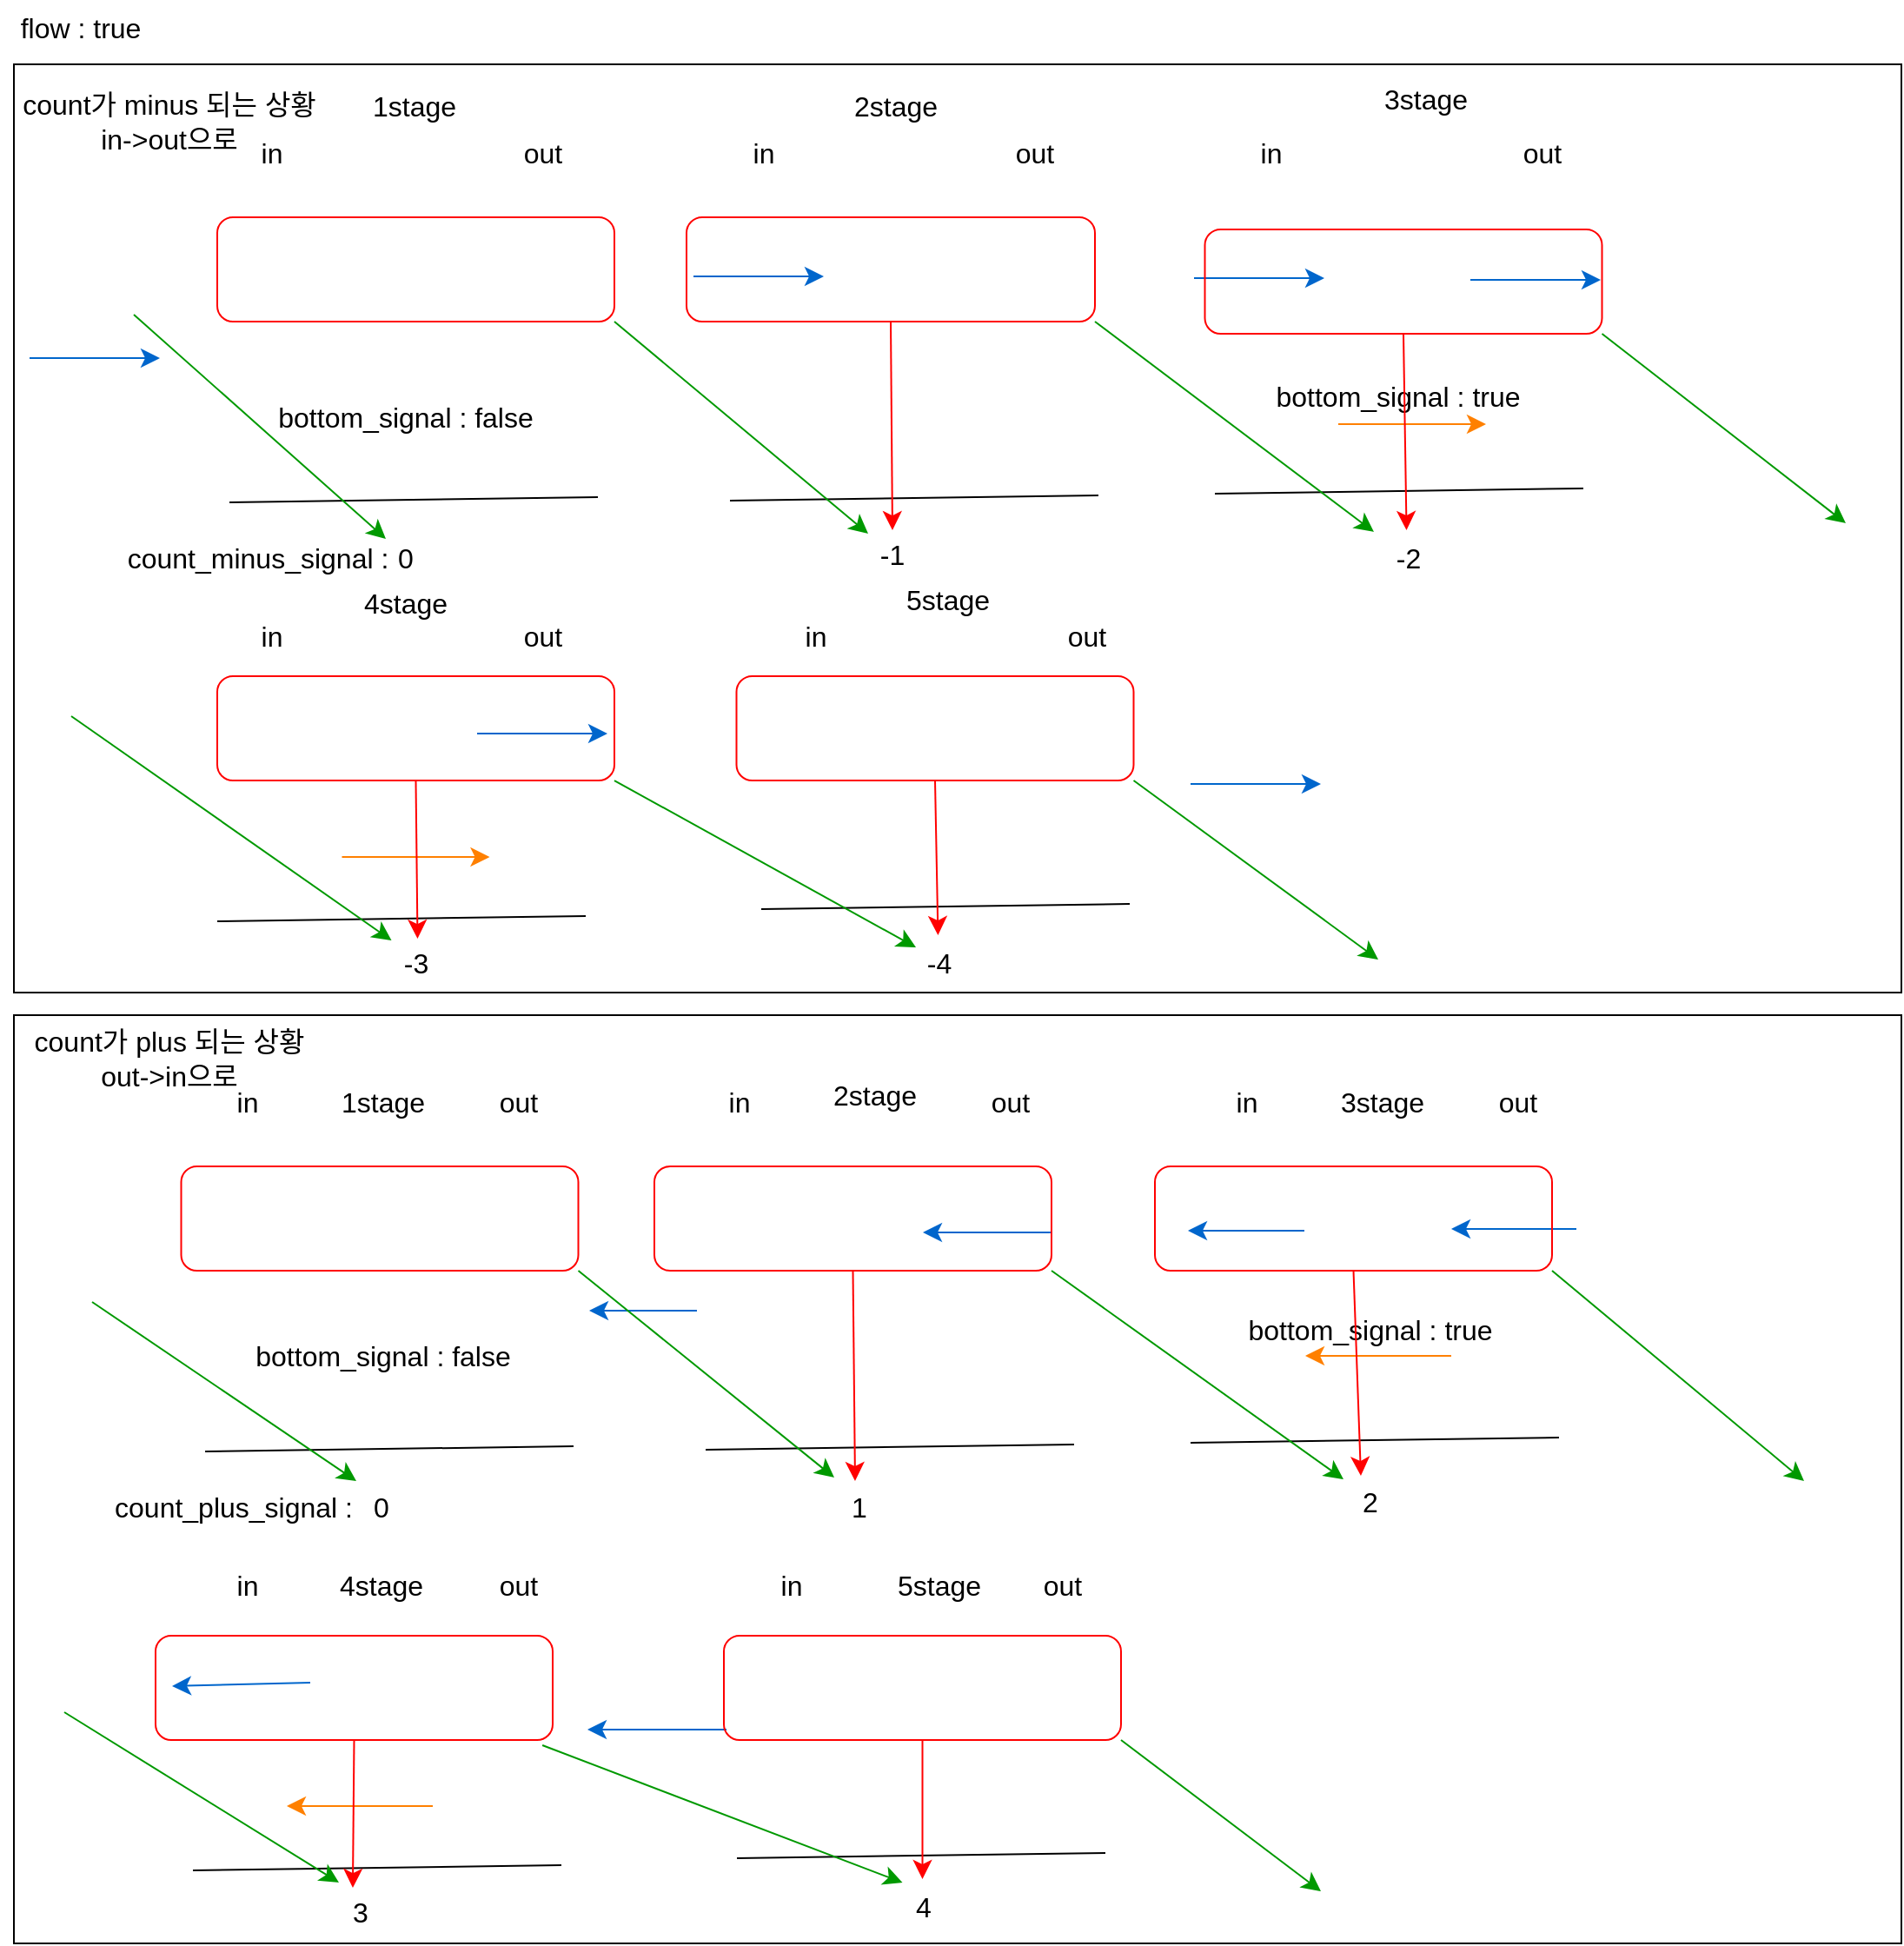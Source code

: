 <mxfile version="22.1.8" type="github">
  <diagram name="페이지-1" id="50MavGLhgSR_UAx0IcnP">
    <mxGraphModel dx="1826" dy="1243" grid="0" gridSize="10" guides="1" tooltips="1" connect="1" arrows="1" fold="1" page="0" pageScale="1" pageWidth="827" pageHeight="1169" math="0" shadow="0">
      <root>
        <mxCell id="0" />
        <mxCell id="1" parent="0" />
        <mxCell id="KUXI76Em8l5ijPM1_RXj-83" value="" style="rounded=0;whiteSpace=wrap;html=1;fontSize=16;fillColor=none;" parent="1" vertex="1">
          <mxGeometry x="-256" y="378" width="1086" height="534" as="geometry" />
        </mxCell>
        <mxCell id="KUXI76Em8l5ijPM1_RXj-82" value="" style="rounded=0;whiteSpace=wrap;html=1;fontSize=16;fillColor=none;" parent="1" vertex="1">
          <mxGeometry x="-256" y="-169" width="1086" height="534" as="geometry" />
        </mxCell>
        <mxCell id="KUXI76Em8l5ijPM1_RXj-1" value="" style="endArrow=none;html=1;rounded=0;fontSize=12;startSize=8;endSize=8;edgeStyle=none;curved=1;" parent="1" edge="1">
          <mxGeometry width="50" height="50" relative="1" as="geometry">
            <mxPoint x="-132" y="83" as="sourcePoint" />
            <mxPoint x="80" y="80" as="targetPoint" />
          </mxGeometry>
        </mxCell>
        <mxCell id="KUXI76Em8l5ijPM1_RXj-2" value="" style="endArrow=none;html=1;rounded=0;fontSize=12;startSize=8;endSize=8;edgeStyle=none;curved=1;" parent="1" edge="1">
          <mxGeometry width="50" height="50" relative="1" as="geometry">
            <mxPoint x="156" y="82" as="sourcePoint" />
            <mxPoint x="368" y="79" as="targetPoint" />
          </mxGeometry>
        </mxCell>
        <mxCell id="KUXI76Em8l5ijPM1_RXj-3" value="" style="endArrow=none;html=1;rounded=0;fontSize=12;startSize=8;endSize=8;edgeStyle=none;curved=1;" parent="1" edge="1">
          <mxGeometry width="50" height="50" relative="1" as="geometry">
            <mxPoint x="435" y="78" as="sourcePoint" />
            <mxPoint x="647" y="75" as="targetPoint" />
          </mxGeometry>
        </mxCell>
        <mxCell id="KUXI76Em8l5ijPM1_RXj-4" value="" style="endArrow=none;html=1;rounded=0;fontSize=12;startSize=8;endSize=8;edgeStyle=none;curved=1;" parent="1" edge="1">
          <mxGeometry width="50" height="50" relative="1" as="geometry">
            <mxPoint x="-139" y="324" as="sourcePoint" />
            <mxPoint x="73" y="321" as="targetPoint" />
          </mxGeometry>
        </mxCell>
        <mxCell id="KUXI76Em8l5ijPM1_RXj-5" value="" style="endArrow=none;html=1;rounded=0;fontSize=12;startSize=8;endSize=8;edgeStyle=none;curved=1;" parent="1" edge="1">
          <mxGeometry width="50" height="50" relative="1" as="geometry">
            <mxPoint x="174" y="317" as="sourcePoint" />
            <mxPoint x="386" y="314" as="targetPoint" />
          </mxGeometry>
        </mxCell>
        <mxCell id="KUXI76Em8l5ijPM1_RXj-6" value="in" style="text;html=1;align=center;verticalAlign=middle;resizable=0;points=[];autosize=1;strokeColor=none;fillColor=none;fontSize=16;" parent="1" vertex="1">
          <mxGeometry x="-123" y="-134" width="30" height="31" as="geometry" />
        </mxCell>
        <mxCell id="KUXI76Em8l5ijPM1_RXj-7" value="out" style="text;html=1;align=center;verticalAlign=middle;resizable=0;points=[];autosize=1;strokeColor=none;fillColor=none;fontSize=16;" parent="1" vertex="1">
          <mxGeometry x="28" y="-134" width="40" height="31" as="geometry" />
        </mxCell>
        <mxCell id="KUXI76Em8l5ijPM1_RXj-8" value="out" style="text;html=1;align=center;verticalAlign=middle;resizable=0;points=[];autosize=1;strokeColor=none;fillColor=none;fontSize=16;" parent="1" vertex="1">
          <mxGeometry x="311" y="-134" width="40" height="31" as="geometry" />
        </mxCell>
        <mxCell id="KUXI76Em8l5ijPM1_RXj-9" value="in" style="text;html=1;align=center;verticalAlign=middle;resizable=0;points=[];autosize=1;strokeColor=none;fillColor=none;fontSize=16;" parent="1" vertex="1">
          <mxGeometry x="160" y="-134" width="30" height="31" as="geometry" />
        </mxCell>
        <mxCell id="KUXI76Em8l5ijPM1_RXj-10" value="out" style="text;html=1;align=center;verticalAlign=middle;resizable=0;points=[];autosize=1;strokeColor=none;fillColor=none;fontSize=16;" parent="1" vertex="1">
          <mxGeometry x="603" y="-134" width="40" height="31" as="geometry" />
        </mxCell>
        <mxCell id="KUXI76Em8l5ijPM1_RXj-11" value="in" style="text;html=1;align=center;verticalAlign=middle;resizable=0;points=[];autosize=1;strokeColor=none;fillColor=none;fontSize=16;" parent="1" vertex="1">
          <mxGeometry x="452" y="-134" width="30" height="31" as="geometry" />
        </mxCell>
        <mxCell id="KUXI76Em8l5ijPM1_RXj-12" value="in" style="text;html=1;align=center;verticalAlign=middle;resizable=0;points=[];autosize=1;strokeColor=none;fillColor=none;fontSize=16;" parent="1" vertex="1">
          <mxGeometry x="-123" y="144" width="30" height="31" as="geometry" />
        </mxCell>
        <mxCell id="KUXI76Em8l5ijPM1_RXj-13" value="out" style="text;html=1;align=center;verticalAlign=middle;resizable=0;points=[];autosize=1;strokeColor=none;fillColor=none;fontSize=16;" parent="1" vertex="1">
          <mxGeometry x="28" y="144" width="40" height="31" as="geometry" />
        </mxCell>
        <mxCell id="KUXI76Em8l5ijPM1_RXj-14" value="in" style="text;html=1;align=center;verticalAlign=middle;resizable=0;points=[];autosize=1;strokeColor=none;fillColor=none;fontSize=16;" parent="1" vertex="1">
          <mxGeometry x="190" y="144" width="30" height="31" as="geometry" />
        </mxCell>
        <mxCell id="KUXI76Em8l5ijPM1_RXj-15" value="out" style="text;html=1;align=center;verticalAlign=middle;resizable=0;points=[];autosize=1;strokeColor=none;fillColor=none;fontSize=16;" parent="1" vertex="1">
          <mxGeometry x="341" y="144" width="40" height="31" as="geometry" />
        </mxCell>
        <mxCell id="KUXI76Em8l5ijPM1_RXj-16" value="" style="endArrow=classic;html=1;rounded=0;fontSize=12;startSize=8;endSize=8;edgeStyle=none;curved=1;strokeColor=#0066CC;" parent="1" edge="1">
          <mxGeometry width="50" height="50" relative="1" as="geometry">
            <mxPoint x="-247" as="sourcePoint" />
            <mxPoint x="-172" as="targetPoint" />
          </mxGeometry>
        </mxCell>
        <mxCell id="KUXI76Em8l5ijPM1_RXj-17" value="" style="endArrow=classic;html=1;rounded=0;fontSize=12;startSize=8;endSize=8;edgeStyle=none;curved=1;strokeColor=#0066CC;" parent="1" edge="1">
          <mxGeometry width="50" height="50" relative="1" as="geometry">
            <mxPoint x="135" y="-47" as="sourcePoint" />
            <mxPoint x="210" y="-47" as="targetPoint" />
          </mxGeometry>
        </mxCell>
        <mxCell id="KUXI76Em8l5ijPM1_RXj-18" value="" style="endArrow=classic;html=1;rounded=0;fontSize=12;startSize=8;endSize=8;edgeStyle=none;curved=1;strokeColor=#0066CC;" parent="1" edge="1">
          <mxGeometry width="50" height="50" relative="1" as="geometry">
            <mxPoint x="423" y="-46" as="sourcePoint" />
            <mxPoint x="498" y="-46" as="targetPoint" />
          </mxGeometry>
        </mxCell>
        <mxCell id="KUXI76Em8l5ijPM1_RXj-19" value="" style="endArrow=classic;html=1;rounded=0;fontSize=12;startSize=8;endSize=8;edgeStyle=none;curved=1;strokeColor=#0066CC;" parent="1" edge="1">
          <mxGeometry width="50" height="50" relative="1" as="geometry">
            <mxPoint x="582" y="-45" as="sourcePoint" />
            <mxPoint x="657" y="-45" as="targetPoint" />
          </mxGeometry>
        </mxCell>
        <mxCell id="KUXI76Em8l5ijPM1_RXj-20" value="" style="endArrow=classic;html=1;rounded=0;fontSize=12;startSize=8;endSize=8;edgeStyle=none;curved=1;strokeColor=#0066CC;" parent="1" edge="1">
          <mxGeometry width="50" height="50" relative="1" as="geometry">
            <mxPoint x="10.5" y="216" as="sourcePoint" />
            <mxPoint x="85.5" y="216" as="targetPoint" />
          </mxGeometry>
        </mxCell>
        <mxCell id="KUXI76Em8l5ijPM1_RXj-21" value="" style="endArrow=classic;html=1;rounded=0;fontSize=12;startSize=8;endSize=8;edgeStyle=none;curved=1;strokeColor=#0066CC;" parent="1" edge="1">
          <mxGeometry width="50" height="50" relative="1" as="geometry">
            <mxPoint x="421" y="245" as="sourcePoint" />
            <mxPoint x="496" y="245" as="targetPoint" />
          </mxGeometry>
        </mxCell>
        <mxCell id="KUXI76Em8l5ijPM1_RXj-22" value="0" style="text;html=1;align=center;verticalAlign=middle;resizable=0;points=[];autosize=1;strokeColor=none;fillColor=none;fontSize=16;" parent="1" vertex="1">
          <mxGeometry x="-45" y="99" width="27" height="31" as="geometry" />
        </mxCell>
        <mxCell id="KUXI76Em8l5ijPM1_RXj-23" value="-1" style="text;html=1;align=center;verticalAlign=middle;resizable=0;points=[];autosize=1;strokeColor=none;fillColor=none;fontSize=16;" parent="1" vertex="1">
          <mxGeometry x="232.5" y="97" width="32" height="31" as="geometry" />
        </mxCell>
        <mxCell id="KUXI76Em8l5ijPM1_RXj-24" value="-2" style="text;html=1;align=center;verticalAlign=middle;resizable=0;points=[];autosize=1;strokeColor=none;fillColor=none;fontSize=16;" parent="1" vertex="1">
          <mxGeometry x="529.5" y="99" width="32" height="31" as="geometry" />
        </mxCell>
        <mxCell id="KUXI76Em8l5ijPM1_RXj-25" value="-3" style="text;html=1;align=center;verticalAlign=middle;resizable=0;points=[];autosize=1;strokeColor=none;fillColor=none;fontSize=16;" parent="1" vertex="1">
          <mxGeometry x="-40.75" y="332" width="32" height="31" as="geometry" />
        </mxCell>
        <mxCell id="KUXI76Em8l5ijPM1_RXj-26" value="-4" style="text;html=1;align=center;verticalAlign=middle;resizable=0;points=[];autosize=1;strokeColor=none;fillColor=none;fontSize=16;" parent="1" vertex="1">
          <mxGeometry x="260" y="332" width="32" height="31" as="geometry" />
        </mxCell>
        <mxCell id="KUXI76Em8l5ijPM1_RXj-27" value="" style="endArrow=none;html=1;rounded=0;fontSize=12;startSize=8;endSize=8;edgeStyle=none;curved=1;" parent="1" edge="1">
          <mxGeometry width="50" height="50" relative="1" as="geometry">
            <mxPoint x="-146" y="629" as="sourcePoint" />
            <mxPoint x="66" y="626" as="targetPoint" />
          </mxGeometry>
        </mxCell>
        <mxCell id="KUXI76Em8l5ijPM1_RXj-28" value="" style="endArrow=none;html=1;rounded=0;fontSize=12;startSize=8;endSize=8;edgeStyle=none;curved=1;" parent="1" edge="1">
          <mxGeometry width="50" height="50" relative="1" as="geometry">
            <mxPoint x="142" y="628" as="sourcePoint" />
            <mxPoint x="354" y="625" as="targetPoint" />
          </mxGeometry>
        </mxCell>
        <mxCell id="KUXI76Em8l5ijPM1_RXj-29" value="" style="endArrow=none;html=1;rounded=0;fontSize=12;startSize=8;endSize=8;edgeStyle=none;curved=1;" parent="1" edge="1">
          <mxGeometry width="50" height="50" relative="1" as="geometry">
            <mxPoint x="421" y="624" as="sourcePoint" />
            <mxPoint x="633" y="621" as="targetPoint" />
          </mxGeometry>
        </mxCell>
        <mxCell id="KUXI76Em8l5ijPM1_RXj-30" value="" style="endArrow=none;html=1;rounded=0;fontSize=12;startSize=8;endSize=8;edgeStyle=none;curved=1;" parent="1" edge="1">
          <mxGeometry width="50" height="50" relative="1" as="geometry">
            <mxPoint x="-153" y="870" as="sourcePoint" />
            <mxPoint x="59" y="867" as="targetPoint" />
          </mxGeometry>
        </mxCell>
        <mxCell id="KUXI76Em8l5ijPM1_RXj-31" value="" style="endArrow=none;html=1;rounded=0;fontSize=12;startSize=8;endSize=8;edgeStyle=none;curved=1;" parent="1" edge="1">
          <mxGeometry width="50" height="50" relative="1" as="geometry">
            <mxPoint x="160" y="863" as="sourcePoint" />
            <mxPoint x="372" y="860" as="targetPoint" />
          </mxGeometry>
        </mxCell>
        <mxCell id="KUXI76Em8l5ijPM1_RXj-32" value="in" style="text;html=1;align=center;verticalAlign=middle;resizable=0;points=[];autosize=1;strokeColor=none;fillColor=none;fontSize=16;" parent="1" vertex="1">
          <mxGeometry x="-137" y="412" width="30" height="31" as="geometry" />
        </mxCell>
        <mxCell id="KUXI76Em8l5ijPM1_RXj-33" value="out" style="text;html=1;align=center;verticalAlign=middle;resizable=0;points=[];autosize=1;strokeColor=none;fillColor=none;fontSize=16;" parent="1" vertex="1">
          <mxGeometry x="14" y="412" width="40" height="31" as="geometry" />
        </mxCell>
        <mxCell id="KUXI76Em8l5ijPM1_RXj-34" value="out" style="text;html=1;align=center;verticalAlign=middle;resizable=0;points=[];autosize=1;strokeColor=none;fillColor=none;fontSize=16;" parent="1" vertex="1">
          <mxGeometry x="297" y="412" width="40" height="31" as="geometry" />
        </mxCell>
        <mxCell id="KUXI76Em8l5ijPM1_RXj-35" value="in" style="text;html=1;align=center;verticalAlign=middle;resizable=0;points=[];autosize=1;strokeColor=none;fillColor=none;fontSize=16;" parent="1" vertex="1">
          <mxGeometry x="146" y="412" width="30" height="31" as="geometry" />
        </mxCell>
        <mxCell id="KUXI76Em8l5ijPM1_RXj-36" value="out" style="text;html=1;align=center;verticalAlign=middle;resizable=0;points=[];autosize=1;strokeColor=none;fillColor=none;fontSize=16;" parent="1" vertex="1">
          <mxGeometry x="589" y="412" width="40" height="31" as="geometry" />
        </mxCell>
        <mxCell id="KUXI76Em8l5ijPM1_RXj-37" value="in" style="text;html=1;align=center;verticalAlign=middle;resizable=0;points=[];autosize=1;strokeColor=none;fillColor=none;fontSize=16;" parent="1" vertex="1">
          <mxGeometry x="438" y="412" width="30" height="31" as="geometry" />
        </mxCell>
        <mxCell id="KUXI76Em8l5ijPM1_RXj-38" value="in" style="text;html=1;align=center;verticalAlign=middle;resizable=0;points=[];autosize=1;strokeColor=none;fillColor=none;fontSize=16;" parent="1" vertex="1">
          <mxGeometry x="-137" y="690" width="30" height="31" as="geometry" />
        </mxCell>
        <mxCell id="KUXI76Em8l5ijPM1_RXj-39" value="out" style="text;html=1;align=center;verticalAlign=middle;resizable=0;points=[];autosize=1;strokeColor=none;fillColor=none;fontSize=16;" parent="1" vertex="1">
          <mxGeometry x="14" y="690" width="40" height="31" as="geometry" />
        </mxCell>
        <mxCell id="KUXI76Em8l5ijPM1_RXj-40" value="in" style="text;html=1;align=center;verticalAlign=middle;resizable=0;points=[];autosize=1;strokeColor=none;fillColor=none;fontSize=16;" parent="1" vertex="1">
          <mxGeometry x="176" y="690" width="30" height="31" as="geometry" />
        </mxCell>
        <mxCell id="KUXI76Em8l5ijPM1_RXj-41" value="out" style="text;html=1;align=center;verticalAlign=middle;resizable=0;points=[];autosize=1;strokeColor=none;fillColor=none;fontSize=16;" parent="1" vertex="1">
          <mxGeometry x="327" y="690" width="40" height="31" as="geometry" />
        </mxCell>
        <mxCell id="KUXI76Em8l5ijPM1_RXj-42" value="" style="endArrow=classic;html=1;rounded=0;fontSize=12;startSize=8;endSize=8;edgeStyle=none;curved=1;strokeColor=#0066CC;" parent="1" edge="1">
          <mxGeometry width="50" height="50" relative="1" as="geometry">
            <mxPoint x="137" y="548" as="sourcePoint" />
            <mxPoint x="75" y="548" as="targetPoint" />
          </mxGeometry>
        </mxCell>
        <mxCell id="KUXI76Em8l5ijPM1_RXj-43" value="" style="endArrow=classic;html=1;rounded=0;fontSize=12;startSize=8;endSize=8;edgeStyle=none;curved=1;strokeColor=#0066CC;" parent="1" edge="1">
          <mxGeometry width="50" height="50" relative="1" as="geometry">
            <mxPoint x="341" y="503" as="sourcePoint" />
            <mxPoint x="267" y="503" as="targetPoint" />
          </mxGeometry>
        </mxCell>
        <mxCell id="KUXI76Em8l5ijPM1_RXj-44" value="" style="endArrow=classic;html=1;rounded=0;fontSize=12;startSize=8;endSize=8;edgeStyle=none;curved=1;strokeColor=#0066CC;" parent="1" edge="1">
          <mxGeometry width="50" height="50" relative="1" as="geometry">
            <mxPoint x="486.5" y="502" as="sourcePoint" />
            <mxPoint x="419.5" y="502" as="targetPoint" />
          </mxGeometry>
        </mxCell>
        <mxCell id="KUXI76Em8l5ijPM1_RXj-45" value="" style="endArrow=classic;html=1;rounded=0;fontSize=12;startSize=8;endSize=8;edgeStyle=none;curved=1;strokeColor=#0066CC;" parent="1" edge="1">
          <mxGeometry width="50" height="50" relative="1" as="geometry">
            <mxPoint x="643" y="501" as="sourcePoint" />
            <mxPoint x="571" y="501" as="targetPoint" />
          </mxGeometry>
        </mxCell>
        <mxCell id="KUXI76Em8l5ijPM1_RXj-46" value="" style="endArrow=classic;html=1;rounded=0;fontSize=12;startSize=8;endSize=8;edgeStyle=none;curved=1;strokeColor=#0066CC;" parent="1" edge="1">
          <mxGeometry width="50" height="50" relative="1" as="geometry">
            <mxPoint x="-85.5" y="762" as="sourcePoint" />
            <mxPoint x="-165" y="764" as="targetPoint" />
          </mxGeometry>
        </mxCell>
        <mxCell id="KUXI76Em8l5ijPM1_RXj-47" value="" style="endArrow=classic;html=1;rounded=0;fontSize=12;startSize=8;endSize=8;edgeStyle=none;curved=1;strokeColor=#0066CC;" parent="1" edge="1">
          <mxGeometry width="50" height="50" relative="1" as="geometry">
            <mxPoint x="154" y="789" as="sourcePoint" />
            <mxPoint x="74" y="789" as="targetPoint" />
          </mxGeometry>
        </mxCell>
        <mxCell id="KUXI76Em8l5ijPM1_RXj-48" value="0" style="text;html=1;align=center;verticalAlign=middle;resizable=0;points=[];autosize=1;strokeColor=none;fillColor=none;fontSize=16;" parent="1" vertex="1">
          <mxGeometry x="-59" y="645" width="27" height="31" as="geometry" />
        </mxCell>
        <mxCell id="KUXI76Em8l5ijPM1_RXj-49" value="1" style="text;html=1;align=center;verticalAlign=middle;resizable=0;points=[];autosize=1;strokeColor=none;fillColor=none;fontSize=16;" parent="1" vertex="1">
          <mxGeometry x="216" y="645" width="27" height="31" as="geometry" />
        </mxCell>
        <mxCell id="KUXI76Em8l5ijPM1_RXj-50" value="2" style="text;html=1;align=center;verticalAlign=middle;resizable=0;points=[];autosize=1;strokeColor=none;fillColor=none;fontSize=16;" parent="1" vertex="1">
          <mxGeometry x="510" y="642" width="27" height="31" as="geometry" />
        </mxCell>
        <mxCell id="KUXI76Em8l5ijPM1_RXj-51" value="3" style="text;html=1;align=center;verticalAlign=middle;resizable=0;points=[];autosize=1;strokeColor=none;fillColor=none;fontSize=16;" parent="1" vertex="1">
          <mxGeometry x="-71" y="878" width="27" height="31" as="geometry" />
        </mxCell>
        <mxCell id="KUXI76Em8l5ijPM1_RXj-52" value="4" style="text;html=1;align=center;verticalAlign=middle;resizable=0;points=[];autosize=1;strokeColor=none;fillColor=none;fontSize=16;" parent="1" vertex="1">
          <mxGeometry x="253.25" y="875" width="27" height="31" as="geometry" />
        </mxCell>
        <mxCell id="KUXI76Em8l5ijPM1_RXj-54" value="" style="rounded=1;whiteSpace=wrap;html=1;fontSize=16;fillColor=none;strokeColor=#FF0000;" parent="1" vertex="1">
          <mxGeometry x="-139" y="-81" width="228.5" height="60" as="geometry" />
        </mxCell>
        <mxCell id="KUXI76Em8l5ijPM1_RXj-55" value="" style="rounded=1;whiteSpace=wrap;html=1;fontSize=16;fillColor=none;strokeColor=#FF0000;" parent="1" vertex="1">
          <mxGeometry x="131" y="-81" width="235" height="60" as="geometry" />
        </mxCell>
        <mxCell id="KUXI76Em8l5ijPM1_RXj-56" value="" style="rounded=1;whiteSpace=wrap;html=1;fontSize=16;fillColor=none;strokeColor=#FF0000;" parent="1" vertex="1">
          <mxGeometry x="429.25" y="-74" width="228.5" height="60" as="geometry" />
        </mxCell>
        <mxCell id="KUXI76Em8l5ijPM1_RXj-57" value="" style="rounded=1;whiteSpace=wrap;html=1;fontSize=16;fillColor=none;strokeColor=#FF0000;" parent="1" vertex="1">
          <mxGeometry x="-139" y="183" width="228.5" height="60" as="geometry" />
        </mxCell>
        <mxCell id="KUXI76Em8l5ijPM1_RXj-58" value="" style="rounded=1;whiteSpace=wrap;html=1;fontSize=16;fillColor=none;strokeColor=#FF0000;" parent="1" vertex="1">
          <mxGeometry x="159.75" y="183" width="228.5" height="60" as="geometry" />
        </mxCell>
        <mxCell id="KUXI76Em8l5ijPM1_RXj-59" value="" style="endArrow=classic;html=1;rounded=0;fontSize=12;startSize=8;endSize=8;edgeStyle=none;curved=1;exitX=1;exitY=1;exitDx=0;exitDy=0;entryX=0.094;entryY=0.129;entryDx=0;entryDy=0;entryPerimeter=0;strokeColor=#009900;" parent="1" source="KUXI76Em8l5ijPM1_RXj-54" target="KUXI76Em8l5ijPM1_RXj-23" edge="1">
          <mxGeometry width="50" height="50" relative="1" as="geometry">
            <mxPoint x="91.5" y="14" as="sourcePoint" />
            <mxPoint x="166.5" y="14" as="targetPoint" />
          </mxGeometry>
        </mxCell>
        <mxCell id="KUXI76Em8l5ijPM1_RXj-60" value="" style="endArrow=classic;html=1;rounded=0;fontSize=12;startSize=8;endSize=8;edgeStyle=none;curved=1;exitX=1;exitY=1;exitDx=0;exitDy=0;entryX=-0.094;entryY=0.032;entryDx=0;entryDy=0;entryPerimeter=0;strokeColor=#009900;" parent="1" source="KUXI76Em8l5ijPM1_RXj-55" target="KUXI76Em8l5ijPM1_RXj-24" edge="1">
          <mxGeometry width="50" height="50" relative="1" as="geometry">
            <mxPoint x="333" y="13" as="sourcePoint" />
            <mxPoint x="504" y="135" as="targetPoint" />
          </mxGeometry>
        </mxCell>
        <mxCell id="KUXI76Em8l5ijPM1_RXj-62" value="" style="endArrow=classic;html=1;rounded=0;fontSize=12;startSize=8;endSize=8;edgeStyle=none;curved=1;exitX=1;exitY=1;exitDx=0;exitDy=0;strokeColor=#009900;" parent="1" source="KUXI76Em8l5ijPM1_RXj-56" edge="1">
          <mxGeometry width="50" height="50" relative="1" as="geometry">
            <mxPoint x="701" y="25" as="sourcePoint" />
            <mxPoint x="798" y="95" as="targetPoint" />
          </mxGeometry>
        </mxCell>
        <mxCell id="KUXI76Em8l5ijPM1_RXj-63" value="" style="endArrow=classic;html=1;rounded=0;fontSize=12;startSize=8;endSize=8;edgeStyle=none;curved=1;entryX=0.063;entryY=0.097;entryDx=0;entryDy=0;entryPerimeter=0;strokeColor=#009900;" parent="1" target="KUXI76Em8l5ijPM1_RXj-25" edge="1">
          <mxGeometry width="50" height="50" relative="1" as="geometry">
            <mxPoint x="-223" y="206" as="sourcePoint" />
            <mxPoint x="-112" y="309" as="targetPoint" />
          </mxGeometry>
        </mxCell>
        <mxCell id="KUXI76Em8l5ijPM1_RXj-64" value="" style="endArrow=classic;html=1;rounded=0;fontSize=12;startSize=8;endSize=8;edgeStyle=none;curved=1;entryX=0.094;entryY=0.226;entryDx=0;entryDy=0;entryPerimeter=0;exitX=1;exitY=1;exitDx=0;exitDy=0;strokeColor=#009900;" parent="1" source="KUXI76Em8l5ijPM1_RXj-57" target="KUXI76Em8l5ijPM1_RXj-26" edge="1">
          <mxGeometry width="50" height="50" relative="1" as="geometry">
            <mxPoint x="74" y="275" as="sourcePoint" />
            <mxPoint x="252" y="404" as="targetPoint" />
          </mxGeometry>
        </mxCell>
        <mxCell id="KUXI76Em8l5ijPM1_RXj-65" value="" style="endArrow=classic;html=1;rounded=0;fontSize=12;startSize=8;endSize=8;edgeStyle=none;curved=1;exitX=1;exitY=1;exitDx=0;exitDy=0;strokeColor=#009900;" parent="1" source="KUXI76Em8l5ijPM1_RXj-58" edge="1">
          <mxGeometry width="50" height="50" relative="1" as="geometry">
            <mxPoint x="405" y="264" as="sourcePoint" />
            <mxPoint x="529" y="346" as="targetPoint" />
          </mxGeometry>
        </mxCell>
        <mxCell id="KUXI76Em8l5ijPM1_RXj-66" value="" style="endArrow=classic;html=1;rounded=0;fontSize=12;startSize=8;endSize=8;edgeStyle=none;curved=1;entryX=0.111;entryY=0.161;entryDx=0;entryDy=0;entryPerimeter=0;strokeColor=#009900;" parent="1" target="KUXI76Em8l5ijPM1_RXj-22" edge="1">
          <mxGeometry width="50" height="50" relative="1" as="geometry">
            <mxPoint x="-187" y="-25" as="sourcePoint" />
            <mxPoint x="-113" y="51" as="targetPoint" />
          </mxGeometry>
        </mxCell>
        <mxCell id="KUXI76Em8l5ijPM1_RXj-67" value="" style="rounded=1;whiteSpace=wrap;html=1;fontSize=16;fillColor=none;strokeColor=#FF0000;" parent="1" vertex="1">
          <mxGeometry x="-159.75" y="465" width="228.5" height="60" as="geometry" />
        </mxCell>
        <mxCell id="KUXI76Em8l5ijPM1_RXj-68" value="" style="rounded=1;whiteSpace=wrap;html=1;fontSize=16;fillColor=none;strokeColor=#FF0000;" parent="1" vertex="1">
          <mxGeometry x="112.5" y="465" width="228.5" height="60" as="geometry" />
        </mxCell>
        <mxCell id="KUXI76Em8l5ijPM1_RXj-69" value="" style="rounded=1;whiteSpace=wrap;html=1;fontSize=16;fillColor=none;strokeColor=#FF0000;" parent="1" vertex="1">
          <mxGeometry x="400.5" y="465" width="228.5" height="60" as="geometry" />
        </mxCell>
        <mxCell id="KUXI76Em8l5ijPM1_RXj-70" value="" style="rounded=1;whiteSpace=wrap;html=1;fontSize=16;fillColor=none;strokeColor=#FF0000;" parent="1" vertex="1">
          <mxGeometry x="-174.5" y="735" width="228.5" height="60" as="geometry" />
        </mxCell>
        <mxCell id="KUXI76Em8l5ijPM1_RXj-71" value="" style="rounded=1;whiteSpace=wrap;html=1;fontSize=16;fillColor=none;strokeColor=#FF0000;" parent="1" vertex="1">
          <mxGeometry x="152.5" y="735" width="228.5" height="60" as="geometry" />
        </mxCell>
        <mxCell id="KUXI76Em8l5ijPM1_RXj-72" value="" style="endArrow=classic;html=1;rounded=0;fontSize=12;startSize=8;endSize=8;edgeStyle=none;curved=1;exitX=1;exitY=1;exitDx=0;exitDy=0;strokeColor=#009900;entryX=0;entryY=-0.032;entryDx=0;entryDy=0;entryPerimeter=0;" parent="1" source="KUXI76Em8l5ijPM1_RXj-67" target="KUXI76Em8l5ijPM1_RXj-49" edge="1">
          <mxGeometry width="50" height="50" relative="1" as="geometry">
            <mxPoint x="408" y="629" as="sourcePoint" />
            <mxPoint x="549" y="732" as="targetPoint" />
          </mxGeometry>
        </mxCell>
        <mxCell id="KUXI76Em8l5ijPM1_RXj-73" value="" style="endArrow=classic;html=1;rounded=0;fontSize=12;startSize=8;endSize=8;edgeStyle=none;curved=1;exitX=1;exitY=1;exitDx=0;exitDy=0;strokeColor=#009900;entryX=-0.037;entryY=0.097;entryDx=0;entryDy=0;entryPerimeter=0;" parent="1" source="KUXI76Em8l5ijPM1_RXj-68" target="KUXI76Em8l5ijPM1_RXj-50" edge="1">
          <mxGeometry width="50" height="50" relative="1" as="geometry">
            <mxPoint x="311" y="540" as="sourcePoint" />
            <mxPoint x="490" y="659" as="targetPoint" />
          </mxGeometry>
        </mxCell>
        <mxCell id="KUXI76Em8l5ijPM1_RXj-74" value="" style="endArrow=classic;html=1;rounded=0;fontSize=12;startSize=8;endSize=8;edgeStyle=none;curved=1;exitX=1;exitY=1;exitDx=0;exitDy=0;strokeColor=#009900;" parent="1" source="KUXI76Em8l5ijPM1_RXj-69" edge="1">
          <mxGeometry width="50" height="50" relative="1" as="geometry">
            <mxPoint x="625" y="559" as="sourcePoint" />
            <mxPoint x="774" y="646" as="targetPoint" />
          </mxGeometry>
        </mxCell>
        <mxCell id="KUXI76Em8l5ijPM1_RXj-75" value="" style="endArrow=classic;html=1;rounded=0;fontSize=12;startSize=8;endSize=8;edgeStyle=none;curved=1;strokeColor=#009900;entryX=0.074;entryY=-0.032;entryDx=0;entryDy=0;entryPerimeter=0;" parent="1" target="KUXI76Em8l5ijPM1_RXj-51" edge="1">
          <mxGeometry width="50" height="50" relative="1" as="geometry">
            <mxPoint x="-227" y="779" as="sourcePoint" />
            <mxPoint x="-131" y="865" as="targetPoint" />
          </mxGeometry>
        </mxCell>
        <mxCell id="KUXI76Em8l5ijPM1_RXj-76" value="" style="endArrow=classic;html=1;rounded=0;fontSize=12;startSize=8;endSize=8;edgeStyle=none;curved=1;strokeColor=#009900;entryX=0.074;entryY=0.065;entryDx=0;entryDy=0;entryPerimeter=0;exitX=0.974;exitY=1.05;exitDx=0;exitDy=0;exitPerimeter=0;" parent="1" source="KUXI76Em8l5ijPM1_RXj-70" target="KUXI76Em8l5ijPM1_RXj-52" edge="1">
          <mxGeometry width="50" height="50" relative="1" as="geometry">
            <mxPoint x="23" y="834" as="sourcePoint" />
            <mxPoint x="193" y="932" as="targetPoint" />
          </mxGeometry>
        </mxCell>
        <mxCell id="KUXI76Em8l5ijPM1_RXj-77" value="" style="endArrow=classic;html=1;rounded=0;fontSize=12;startSize=8;endSize=8;edgeStyle=none;curved=1;strokeColor=#009900;exitX=1;exitY=1;exitDx=0;exitDy=0;" parent="1" source="KUXI76Em8l5ijPM1_RXj-71" edge="1">
          <mxGeometry width="50" height="50" relative="1" as="geometry">
            <mxPoint x="388.25" y="821" as="sourcePoint" />
            <mxPoint x="496" y="882" as="targetPoint" />
          </mxGeometry>
        </mxCell>
        <mxCell id="KUXI76Em8l5ijPM1_RXj-79" value="" style="endArrow=classic;html=1;rounded=0;fontSize=12;startSize=8;endSize=8;edgeStyle=none;curved=1;strokeColor=#009900;entryX=0;entryY=0.032;entryDx=0;entryDy=0;entryPerimeter=0;" parent="1" target="KUXI76Em8l5ijPM1_RXj-48" edge="1">
          <mxGeometry width="50" height="50" relative="1" as="geometry">
            <mxPoint x="-211" y="543" as="sourcePoint" />
            <mxPoint x="-129" y="606" as="targetPoint" />
          </mxGeometry>
        </mxCell>
        <mxCell id="KUXI76Em8l5ijPM1_RXj-84" value="flow : true" style="text;html=1;align=center;verticalAlign=middle;resizable=0;points=[];autosize=1;strokeColor=none;fillColor=none;fontSize=16;" parent="1" vertex="1">
          <mxGeometry x="-261.5" y="-206" width="87" height="31" as="geometry" />
        </mxCell>
        <mxCell id="KUXI76Em8l5ijPM1_RXj-85" value="count가 minus 되는 상황&lt;br&gt;in-&amp;gt;out으로" style="text;html=1;align=center;verticalAlign=middle;resizable=0;points=[];autosize=1;strokeColor=none;fillColor=none;fontSize=16;" parent="1" vertex="1">
          <mxGeometry x="-264" y="-161" width="193" height="50" as="geometry" />
        </mxCell>
        <mxCell id="KUXI76Em8l5ijPM1_RXj-86" value="count가 plus 되는 상황&lt;br&gt;out-&amp;gt;in으로" style="text;html=1;align=center;verticalAlign=middle;resizable=0;points=[];autosize=1;strokeColor=none;fillColor=none;fontSize=16;" parent="1" vertex="1">
          <mxGeometry x="-257" y="378" width="180" height="50" as="geometry" />
        </mxCell>
        <mxCell id="KUXI76Em8l5ijPM1_RXj-87" value="count_minus_signal :" style="text;html=1;align=center;verticalAlign=middle;resizable=0;points=[];autosize=1;strokeColor=none;fillColor=none;fontSize=16;" parent="1" vertex="1">
          <mxGeometry x="-200" y="99" width="168" height="31" as="geometry" />
        </mxCell>
        <mxCell id="KUXI76Em8l5ijPM1_RXj-91" value="count_plus_signal :" style="text;html=1;align=center;verticalAlign=middle;resizable=0;points=[];autosize=1;strokeColor=none;fillColor=none;fontSize=16;" parent="1" vertex="1">
          <mxGeometry x="-208" y="645" width="155" height="31" as="geometry" />
        </mxCell>
        <mxCell id="KUXI76Em8l5ijPM1_RXj-92" value="1stage" style="text;html=1;align=center;verticalAlign=middle;resizable=0;points=[];autosize=1;strokeColor=none;fillColor=none;fontSize=16;" parent="1" vertex="1">
          <mxGeometry x="-59" y="-161" width="66" height="31" as="geometry" />
        </mxCell>
        <mxCell id="KUXI76Em8l5ijPM1_RXj-93" value="2stage" style="text;html=1;align=center;verticalAlign=middle;resizable=0;points=[];autosize=1;strokeColor=none;fillColor=none;fontSize=16;" parent="1" vertex="1">
          <mxGeometry x="218" y="-161" width="66" height="31" as="geometry" />
        </mxCell>
        <mxCell id="KUXI76Em8l5ijPM1_RXj-94" value="3stage" style="text;html=1;align=center;verticalAlign=middle;resizable=0;points=[];autosize=1;strokeColor=none;fillColor=none;fontSize=16;" parent="1" vertex="1">
          <mxGeometry x="523" y="-165" width="66" height="31" as="geometry" />
        </mxCell>
        <mxCell id="KUXI76Em8l5ijPM1_RXj-95" value="4stage" style="text;html=1;align=center;verticalAlign=middle;resizable=0;points=[];autosize=1;strokeColor=none;fillColor=none;fontSize=16;" parent="1" vertex="1">
          <mxGeometry x="-64.5" y="125" width="66" height="31" as="geometry" />
        </mxCell>
        <mxCell id="KUXI76Em8l5ijPM1_RXj-96" value="5stage" style="text;html=1;align=center;verticalAlign=middle;resizable=0;points=[];autosize=1;strokeColor=none;fillColor=none;fontSize=16;" parent="1" vertex="1">
          <mxGeometry x="248" y="123" width="66" height="31" as="geometry" />
        </mxCell>
        <mxCell id="KUXI76Em8l5ijPM1_RXj-97" value="4stage" style="text;html=1;align=center;verticalAlign=middle;resizable=0;points=[];autosize=1;strokeColor=none;fillColor=none;fontSize=16;" parent="1" vertex="1">
          <mxGeometry x="-78.5" y="690" width="66" height="31" as="geometry" />
        </mxCell>
        <mxCell id="KUXI76Em8l5ijPM1_RXj-98" value="5stage" style="text;html=1;align=center;verticalAlign=middle;resizable=0;points=[];autosize=1;strokeColor=none;fillColor=none;fontSize=16;" parent="1" vertex="1">
          <mxGeometry x="243" y="690" width="66" height="31" as="geometry" />
        </mxCell>
        <mxCell id="KUXI76Em8l5ijPM1_RXj-99" value="1stage" style="text;html=1;align=center;verticalAlign=middle;resizable=0;points=[];autosize=1;strokeColor=none;fillColor=none;fontSize=16;" parent="1" vertex="1">
          <mxGeometry x="-77" y="412" width="66" height="31" as="geometry" />
        </mxCell>
        <mxCell id="KUXI76Em8l5ijPM1_RXj-100" value="2stage" style="text;html=1;align=center;verticalAlign=middle;resizable=0;points=[];autosize=1;strokeColor=none;fillColor=none;fontSize=16;" parent="1" vertex="1">
          <mxGeometry x="206" y="408" width="66" height="31" as="geometry" />
        </mxCell>
        <mxCell id="KUXI76Em8l5ijPM1_RXj-101" value="3stage" style="text;html=1;align=center;verticalAlign=middle;resizable=0;points=[];autosize=1;strokeColor=none;fillColor=none;fontSize=16;" parent="1" vertex="1">
          <mxGeometry x="498" y="412" width="66" height="31" as="geometry" />
        </mxCell>
        <mxCell id="KUXI76Em8l5ijPM1_RXj-104" value="" style="endArrow=classic;html=1;rounded=0;fontSize=12;startSize=8;endSize=8;edgeStyle=none;curved=1;strokeColor=#FF8000;" parent="1" edge="1">
          <mxGeometry width="50" height="50" relative="1" as="geometry">
            <mxPoint x="506" y="38" as="sourcePoint" />
            <mxPoint x="591" y="38" as="targetPoint" />
          </mxGeometry>
        </mxCell>
        <mxCell id="KUXI76Em8l5ijPM1_RXj-105" value="" style="endArrow=classic;html=1;rounded=0;fontSize=12;startSize=8;endSize=8;edgeStyle=none;curved=1;strokeColor=#FF8000;" parent="1" edge="1">
          <mxGeometry width="50" height="50" relative="1" as="geometry">
            <mxPoint x="-67.25" y="287" as="sourcePoint" />
            <mxPoint x="17.75" y="287" as="targetPoint" />
          </mxGeometry>
        </mxCell>
        <mxCell id="KUXI76Em8l5ijPM1_RXj-106" value="" style="endArrow=classic;html=1;rounded=0;fontSize=12;startSize=8;endSize=8;edgeStyle=none;curved=1;strokeColor=#FF8000;" parent="1" edge="1">
          <mxGeometry width="50" height="50" relative="1" as="geometry">
            <mxPoint x="571" y="574" as="sourcePoint" />
            <mxPoint x="487" y="574" as="targetPoint" />
          </mxGeometry>
        </mxCell>
        <mxCell id="KUXI76Em8l5ijPM1_RXj-107" value="" style="endArrow=classic;html=1;rounded=0;fontSize=12;startSize=8;endSize=8;edgeStyle=none;curved=1;strokeColor=#FF8000;" parent="1" edge="1">
          <mxGeometry width="50" height="50" relative="1" as="geometry">
            <mxPoint x="-15" y="833" as="sourcePoint" />
            <mxPoint x="-99" y="833" as="targetPoint" />
          </mxGeometry>
        </mxCell>
        <mxCell id="KUXI76Em8l5ijPM1_RXj-108" value="bottom_signal : true" style="text;html=1;align=center;verticalAlign=middle;resizable=0;points=[];autosize=1;strokeColor=none;fillColor=none;fontSize=16;" parent="1" vertex="1">
          <mxGeometry x="460" y="6" width="159" height="31" as="geometry" />
        </mxCell>
        <mxCell id="KUXI76Em8l5ijPM1_RXj-109" value="bottom_signal : false" style="text;html=1;align=center;verticalAlign=middle;resizable=0;points=[];autosize=1;strokeColor=none;fillColor=none;fontSize=16;" parent="1" vertex="1">
          <mxGeometry x="-113.5" y="18" width="165" height="31" as="geometry" />
        </mxCell>
        <mxCell id="KUXI76Em8l5ijPM1_RXj-110" value="bottom_signal : true" style="text;html=1;align=center;verticalAlign=middle;resizable=0;points=[];autosize=1;strokeColor=none;fillColor=none;fontSize=16;" parent="1" vertex="1">
          <mxGeometry x="444" y="543" width="159" height="31" as="geometry" />
        </mxCell>
        <mxCell id="KUXI76Em8l5ijPM1_RXj-111" value="bottom_signal : false" style="text;html=1;align=center;verticalAlign=middle;resizable=0;points=[];autosize=1;strokeColor=none;fillColor=none;fontSize=16;" parent="1" vertex="1">
          <mxGeometry x="-126.5" y="558" width="165" height="31" as="geometry" />
        </mxCell>
        <mxCell id="LOUUTar-mrUaCr4SPNHm-1" value="" style="endArrow=classic;html=1;rounded=0;fontSize=12;startSize=8;endSize=8;edgeStyle=none;curved=1;strokeColor=#FF0000;exitX=0.5;exitY=1;exitDx=0;exitDy=0;entryX=0.531;entryY=0.065;entryDx=0;entryDy=0;entryPerimeter=0;" edge="1" parent="1" source="KUXI76Em8l5ijPM1_RXj-55" target="KUXI76Em8l5ijPM1_RXj-23">
          <mxGeometry width="50" height="50" relative="1" as="geometry">
            <mxPoint x="-364" y="9" as="sourcePoint" />
            <mxPoint x="-346" y="136" as="targetPoint" />
          </mxGeometry>
        </mxCell>
        <mxCell id="LOUUTar-mrUaCr4SPNHm-2" value="" style="endArrow=classic;html=1;rounded=0;fontSize=12;startSize=8;endSize=8;edgeStyle=none;curved=1;strokeColor=#FF0000;exitX=0.5;exitY=1;exitDx=0;exitDy=0;" edge="1" parent="1" source="KUXI76Em8l5ijPM1_RXj-56" target="KUXI76Em8l5ijPM1_RXj-24">
          <mxGeometry width="50" height="50" relative="1" as="geometry">
            <mxPoint x="259" y="-11" as="sourcePoint" />
            <mxPoint x="259" y="109" as="targetPoint" />
          </mxGeometry>
        </mxCell>
        <mxCell id="LOUUTar-mrUaCr4SPNHm-3" value="" style="endArrow=classic;html=1;rounded=0;fontSize=12;startSize=8;endSize=8;edgeStyle=none;curved=1;strokeColor=#FF0000;exitX=0.5;exitY=1;exitDx=0;exitDy=0;entryX=0.531;entryY=0.065;entryDx=0;entryDy=0;entryPerimeter=0;" edge="1" parent="1" source="KUXI76Em8l5ijPM1_RXj-57" target="KUXI76Em8l5ijPM1_RXj-25">
          <mxGeometry width="50" height="50" relative="1" as="geometry">
            <mxPoint x="-339" y="211" as="sourcePoint" />
            <mxPoint x="-338" y="324" as="targetPoint" />
          </mxGeometry>
        </mxCell>
        <mxCell id="LOUUTar-mrUaCr4SPNHm-4" value="" style="endArrow=classic;html=1;rounded=0;fontSize=12;startSize=8;endSize=8;edgeStyle=none;curved=1;strokeColor=#FF0000;exitX=0.5;exitY=1;exitDx=0;exitDy=0;" edge="1" parent="1" source="KUXI76Em8l5ijPM1_RXj-58" target="KUXI76Em8l5ijPM1_RXj-26">
          <mxGeometry width="50" height="50" relative="1" as="geometry">
            <mxPoint x="-15" y="253" as="sourcePoint" />
            <mxPoint x="-14" y="344" as="targetPoint" />
          </mxGeometry>
        </mxCell>
        <mxCell id="LOUUTar-mrUaCr4SPNHm-5" value="" style="endArrow=classic;html=1;rounded=0;fontSize=12;startSize=8;endSize=8;edgeStyle=none;curved=1;strokeColor=#FF0000;exitX=0.5;exitY=1;exitDx=0;exitDy=0;entryX=0.444;entryY=0.032;entryDx=0;entryDy=0;entryPerimeter=0;" edge="1" parent="1" source="KUXI76Em8l5ijPM1_RXj-68" target="KUXI76Em8l5ijPM1_RXj-49">
          <mxGeometry width="50" height="50" relative="1" as="geometry">
            <mxPoint x="928" y="513" as="sourcePoint" />
            <mxPoint x="286" y="342" as="targetPoint" />
          </mxGeometry>
        </mxCell>
        <mxCell id="LOUUTar-mrUaCr4SPNHm-6" value="" style="endArrow=classic;html=1;rounded=0;fontSize=12;startSize=8;endSize=8;edgeStyle=none;curved=1;strokeColor=#FF0000;exitX=0.5;exitY=1;exitDx=0;exitDy=0;entryX=0.333;entryY=0.032;entryDx=0;entryDy=0;entryPerimeter=0;" edge="1" parent="1" source="KUXI76Em8l5ijPM1_RXj-69" target="KUXI76Em8l5ijPM1_RXj-50">
          <mxGeometry width="50" height="50" relative="1" as="geometry">
            <mxPoint x="237" y="535" as="sourcePoint" />
            <mxPoint x="238" y="656" as="targetPoint" />
          </mxGeometry>
        </mxCell>
        <mxCell id="LOUUTar-mrUaCr4SPNHm-7" value="" style="endArrow=classic;html=1;rounded=0;fontSize=12;startSize=8;endSize=8;edgeStyle=none;curved=1;strokeColor=#FF0000;exitX=0.5;exitY=1;exitDx=0;exitDy=0;entryX=0.37;entryY=0.065;entryDx=0;entryDy=0;entryPerimeter=0;" edge="1" parent="1" source="KUXI76Em8l5ijPM1_RXj-70" target="KUXI76Em8l5ijPM1_RXj-51">
          <mxGeometry width="50" height="50" relative="1" as="geometry">
            <mxPoint x="525" y="535" as="sourcePoint" />
            <mxPoint x="529" y="653" as="targetPoint" />
          </mxGeometry>
        </mxCell>
        <mxCell id="LOUUTar-mrUaCr4SPNHm-8" value="" style="endArrow=classic;html=1;rounded=0;fontSize=12;startSize=8;endSize=8;edgeStyle=none;curved=1;strokeColor=#FF0000;exitX=0.5;exitY=1;exitDx=0;exitDy=0;" edge="1" parent="1" source="KUXI76Em8l5ijPM1_RXj-71" target="KUXI76Em8l5ijPM1_RXj-52">
          <mxGeometry width="50" height="50" relative="1" as="geometry">
            <mxPoint x="-50" y="805" as="sourcePoint" />
            <mxPoint x="-51" y="890" as="targetPoint" />
          </mxGeometry>
        </mxCell>
      </root>
    </mxGraphModel>
  </diagram>
</mxfile>
